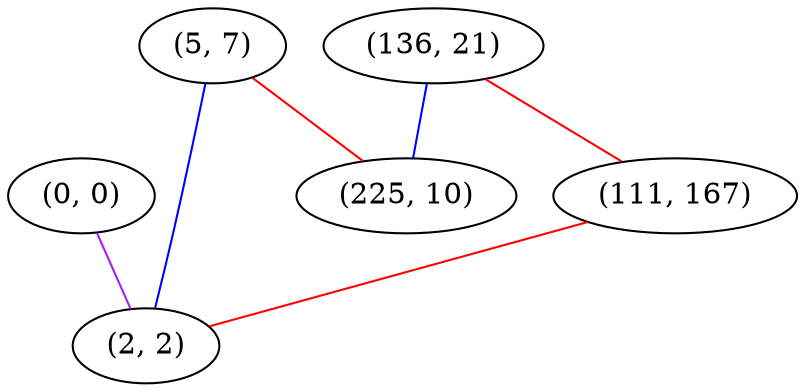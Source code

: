 graph "" {
"(0, 0)";
"(5, 7)";
"(136, 21)";
"(111, 167)";
"(2, 2)";
"(225, 10)";
"(0, 0)" -- "(2, 2)"  [color=purple, key=0, weight=4];
"(5, 7)" -- "(225, 10)"  [color=red, key=0, weight=1];
"(5, 7)" -- "(2, 2)"  [color=blue, key=0, weight=3];
"(136, 21)" -- "(225, 10)"  [color=blue, key=0, weight=3];
"(136, 21)" -- "(111, 167)"  [color=red, key=0, weight=1];
"(111, 167)" -- "(2, 2)"  [color=red, key=0, weight=1];
}
